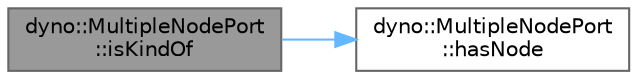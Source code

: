 digraph "dyno::MultipleNodePort::isKindOf"
{
 // LATEX_PDF_SIZE
  bgcolor="transparent";
  edge [fontname=Helvetica,fontsize=10,labelfontname=Helvetica,labelfontsize=10];
  node [fontname=Helvetica,fontsize=10,shape=box,height=0.2,width=0.4];
  rankdir="LR";
  Node1 [id="Node000001",label="dyno::MultipleNodePort\l::isKindOf",height=0.2,width=0.4,color="gray40", fillcolor="grey60", style="filled", fontcolor="black",tooltip=" "];
  Node1 -> Node2 [id="edge1_Node000001_Node000002",color="steelblue1",style="solid",tooltip=" "];
  Node2 [id="Node000002",label="dyno::MultipleNodePort\l::hasNode",height=0.2,width=0.4,color="grey40", fillcolor="white", style="filled",URL="$classdyno_1_1_multiple_node_port.html#a5489035bdaaffd7480cacc8c988b5737",tooltip=" "];
}
